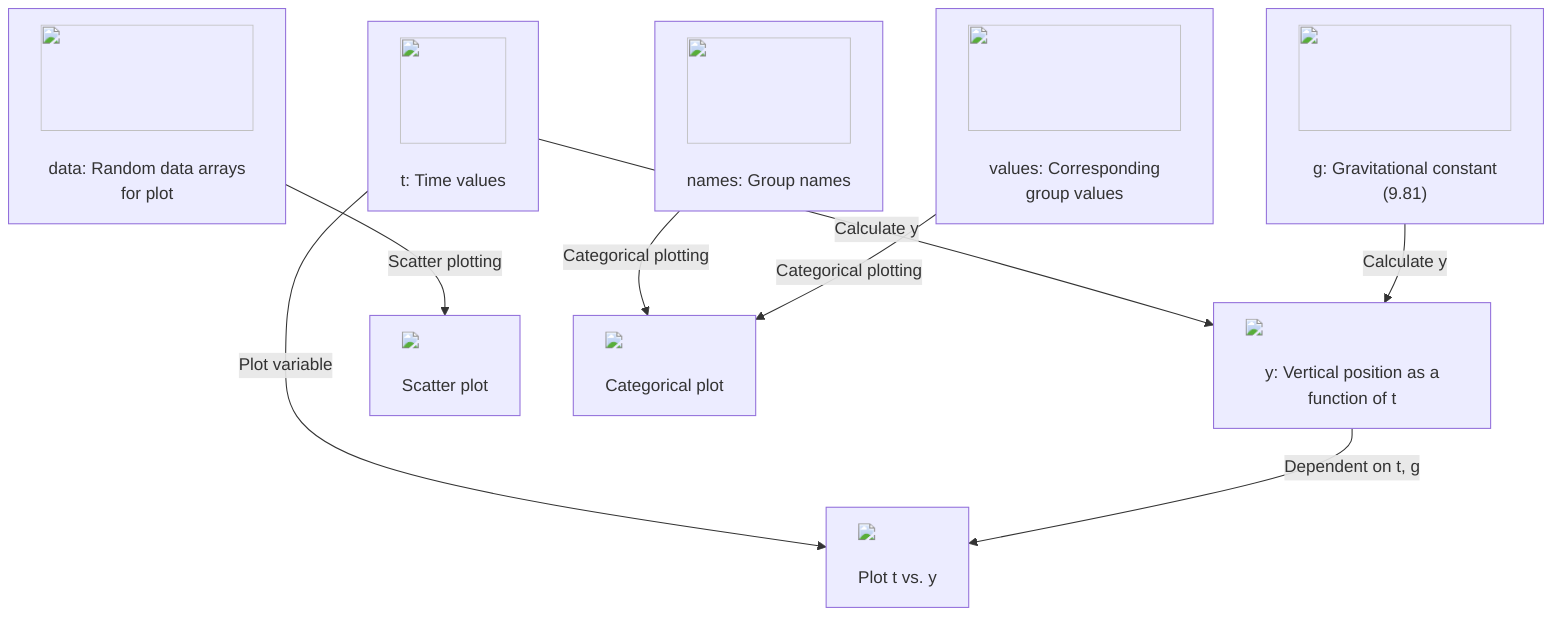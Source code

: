 %% Mermaid.js Diagram of Jupyter Notebook Workflow
%% This diagram represents the data flow and relationships between variables

flowchart TD
    %% Time Variable
    t["<img src='icons/column_split.svg' width=100 height=100/> <br/> t: Time values"] -->|"Calculate y"| y
    t -->|"Plot variable"| PI["<img src='dummy_plots/scatter_plot_template.svg' /> <br/> Plot t vs. y"]
    
    %% Gravitational Constant
    g["<img src='icons/database.svg' width=100 height=100/> <br/> g: Gravitational constant (9.81)"] -->|"Calculate y"| y
    
    %% Vertical Position
    y["<img src='dummy_plots/scatter_plot_template.svg' /> <br/> y: Vertical position as a function of t"] -->|"Dependent on t, g"| PI

    %% Random Data
    data["<img src='icons/file.svg' width=100 height=100/> <br/> data: Random data arrays for plot"] -->|"Scatter plotting"| SP["<img src='dummy_plots/scatter_plot_template.svg' /> <br/> Scatter plot"]

    %% Group Names and Values for Categorical Plotting
    names["<img src='icons/table.svg' width=100 height=100/> <br/> names: Group names"] -->|"Categorical plotting"| CP["<img src='dummy_plots/scatter_plot_template.svg' /> <br/> Categorical plot"]
    values["<img src='icons/table.svg' width=100 height=100/> <br/> values: Corresponding group values"] -->|"Categorical plotting"| CP